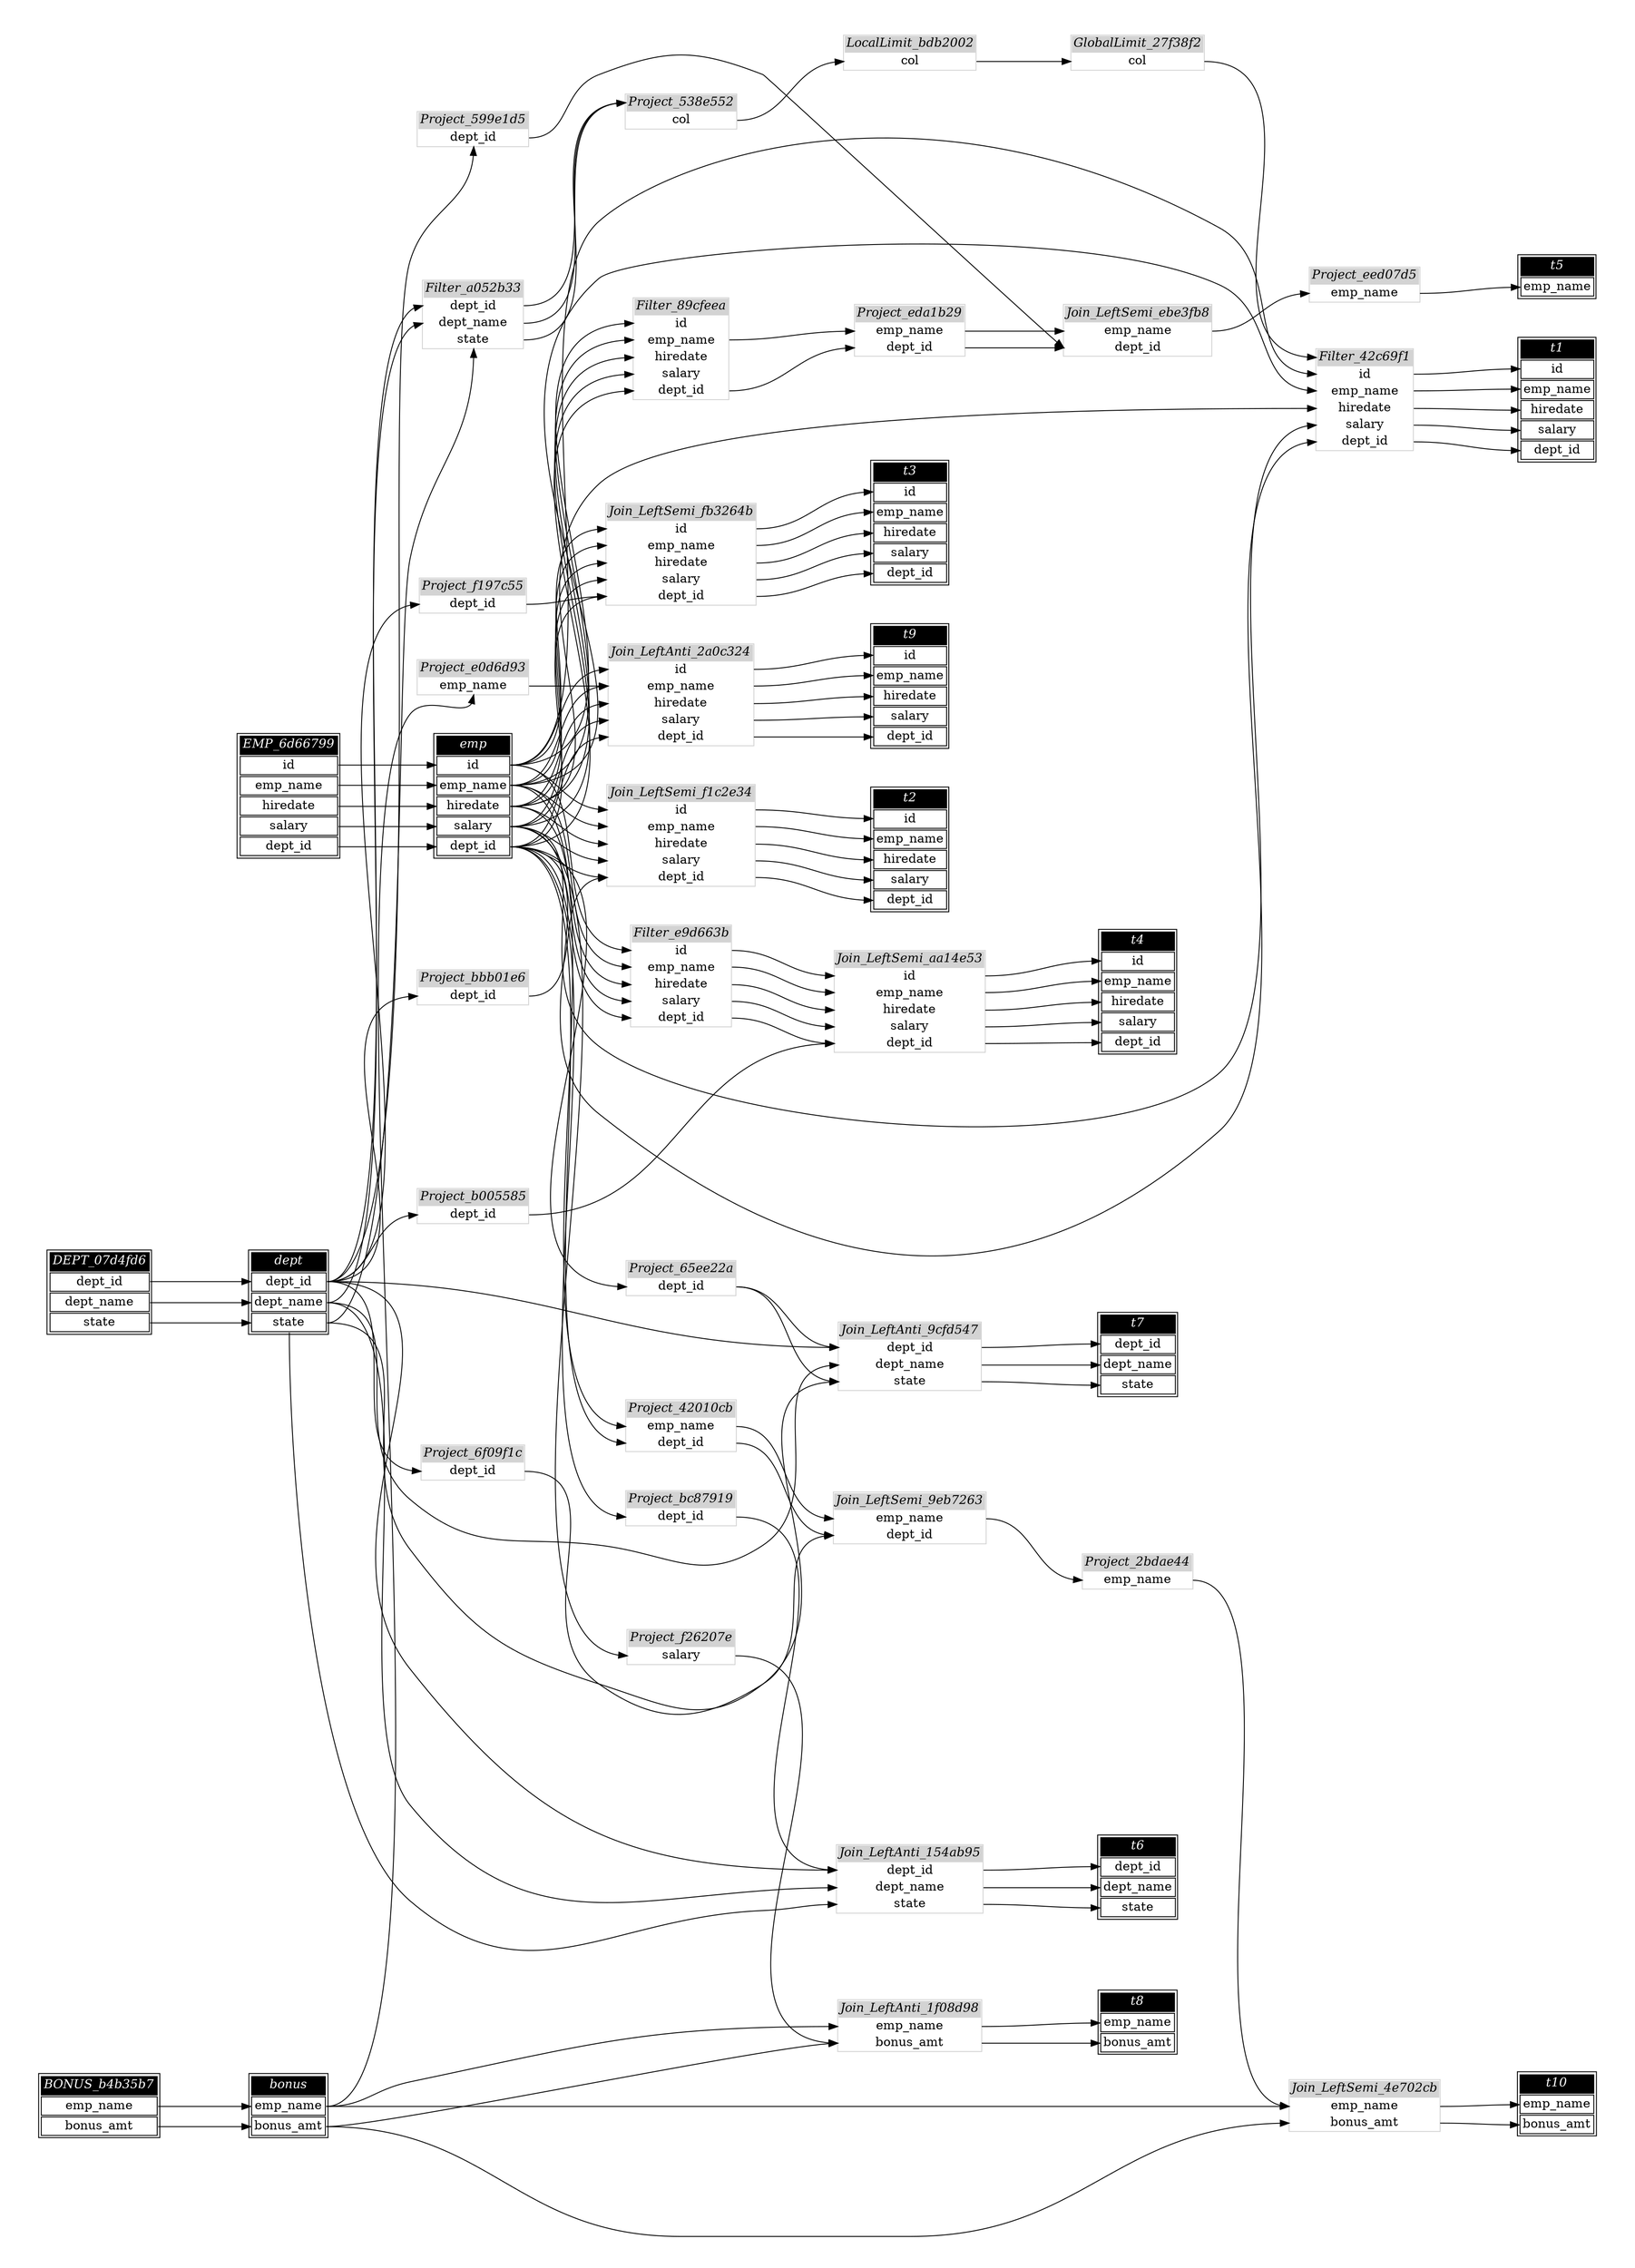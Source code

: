 // Automatically generated by SQLFlowTestSuite


digraph {
  graph [pad="0.5" nodesep="0.5" ranksep="1" fontname="Helvetica" rankdir=LR];
  node [shape=plaintext]

  
"BONUS_b4b35b7" [color="black" label=<
<table>
  <tr><td bgcolor="black" port="nodeName"><i><font color="white">BONUS_b4b35b7</font></i></td></tr>
  <tr><td port="0">emp_name</td></tr>
<tr><td port="1">bonus_amt</td></tr>
</table>>];
     

"DEPT_07d4fd6" [color="black" label=<
<table>
  <tr><td bgcolor="black" port="nodeName"><i><font color="white">DEPT_07d4fd6</font></i></td></tr>
  <tr><td port="0">dept_id</td></tr>
<tr><td port="1">dept_name</td></tr>
<tr><td port="2">state</td></tr>
</table>>];
     

"EMP_6d66799" [color="black" label=<
<table>
  <tr><td bgcolor="black" port="nodeName"><i><font color="white">EMP_6d66799</font></i></td></tr>
  <tr><td port="0">id</td></tr>
<tr><td port="1">emp_name</td></tr>
<tr><td port="2">hiredate</td></tr>
<tr><td port="3">salary</td></tr>
<tr><td port="4">dept_id</td></tr>
</table>>];
     

"Filter_42c69f1" [label=<
<table color="lightgray" border="1" cellborder="0" cellspacing="0">
  <tr><td bgcolor="lightgray" port="nodeName"><i>Filter_42c69f1</i></td></tr>
  <tr><td port="0">id</td></tr>
<tr><td port="1">emp_name</td></tr>
<tr><td port="2">hiredate</td></tr>
<tr><td port="3">salary</td></tr>
<tr><td port="4">dept_id</td></tr>
</table>>];
     

"Filter_89cfeea" [label=<
<table color="lightgray" border="1" cellborder="0" cellspacing="0">
  <tr><td bgcolor="lightgray" port="nodeName"><i>Filter_89cfeea</i></td></tr>
  <tr><td port="0">id</td></tr>
<tr><td port="1">emp_name</td></tr>
<tr><td port="2">hiredate</td></tr>
<tr><td port="3">salary</td></tr>
<tr><td port="4">dept_id</td></tr>
</table>>];
     

"Filter_a052b33" [label=<
<table color="lightgray" border="1" cellborder="0" cellspacing="0">
  <tr><td bgcolor="lightgray" port="nodeName"><i>Filter_a052b33</i></td></tr>
  <tr><td port="0">dept_id</td></tr>
<tr><td port="1">dept_name</td></tr>
<tr><td port="2">state</td></tr>
</table>>];
     

"Filter_e9d663b" [label=<
<table color="lightgray" border="1" cellborder="0" cellspacing="0">
  <tr><td bgcolor="lightgray" port="nodeName"><i>Filter_e9d663b</i></td></tr>
  <tr><td port="0">id</td></tr>
<tr><td port="1">emp_name</td></tr>
<tr><td port="2">hiredate</td></tr>
<tr><td port="3">salary</td></tr>
<tr><td port="4">dept_id</td></tr>
</table>>];
     

"GlobalLimit_27f38f2" [label=<
<table color="lightgray" border="1" cellborder="0" cellspacing="0">
  <tr><td bgcolor="lightgray" port="nodeName"><i>GlobalLimit_27f38f2</i></td></tr>
  <tr><td port="0">col</td></tr>
</table>>];
     

"Join_LeftAnti_154ab95" [label=<
<table color="lightgray" border="1" cellborder="0" cellspacing="0">
  <tr><td bgcolor="lightgray" port="nodeName"><i>Join_LeftAnti_154ab95</i></td></tr>
  <tr><td port="0">dept_id</td></tr>
<tr><td port="1">dept_name</td></tr>
<tr><td port="2">state</td></tr>
</table>>];
     

"Join_LeftAnti_1f08d98" [label=<
<table color="lightgray" border="1" cellborder="0" cellspacing="0">
  <tr><td bgcolor="lightgray" port="nodeName"><i>Join_LeftAnti_1f08d98</i></td></tr>
  <tr><td port="0">emp_name</td></tr>
<tr><td port="1">bonus_amt</td></tr>
</table>>];
     

"Join_LeftAnti_2a0c324" [label=<
<table color="lightgray" border="1" cellborder="0" cellspacing="0">
  <tr><td bgcolor="lightgray" port="nodeName"><i>Join_LeftAnti_2a0c324</i></td></tr>
  <tr><td port="0">id</td></tr>
<tr><td port="1">emp_name</td></tr>
<tr><td port="2">hiredate</td></tr>
<tr><td port="3">salary</td></tr>
<tr><td port="4">dept_id</td></tr>
</table>>];
     

"Join_LeftAnti_9cfd547" [label=<
<table color="lightgray" border="1" cellborder="0" cellspacing="0">
  <tr><td bgcolor="lightgray" port="nodeName"><i>Join_LeftAnti_9cfd547</i></td></tr>
  <tr><td port="0">dept_id</td></tr>
<tr><td port="1">dept_name</td></tr>
<tr><td port="2">state</td></tr>
</table>>];
     

"Join_LeftSemi_4e702cb" [label=<
<table color="lightgray" border="1" cellborder="0" cellspacing="0">
  <tr><td bgcolor="lightgray" port="nodeName"><i>Join_LeftSemi_4e702cb</i></td></tr>
  <tr><td port="0">emp_name</td></tr>
<tr><td port="1">bonus_amt</td></tr>
</table>>];
     

"Join_LeftSemi_9eb7263" [label=<
<table color="lightgray" border="1" cellborder="0" cellspacing="0">
  <tr><td bgcolor="lightgray" port="nodeName"><i>Join_LeftSemi_9eb7263</i></td></tr>
  <tr><td port="0">emp_name</td></tr>
<tr><td port="1">dept_id</td></tr>
</table>>];
     

"Join_LeftSemi_aa14e53" [label=<
<table color="lightgray" border="1" cellborder="0" cellspacing="0">
  <tr><td bgcolor="lightgray" port="nodeName"><i>Join_LeftSemi_aa14e53</i></td></tr>
  <tr><td port="0">id</td></tr>
<tr><td port="1">emp_name</td></tr>
<tr><td port="2">hiredate</td></tr>
<tr><td port="3">salary</td></tr>
<tr><td port="4">dept_id</td></tr>
</table>>];
     

"Join_LeftSemi_ebe3fb8" [label=<
<table color="lightgray" border="1" cellborder="0" cellspacing="0">
  <tr><td bgcolor="lightgray" port="nodeName"><i>Join_LeftSemi_ebe3fb8</i></td></tr>
  <tr><td port="0">emp_name</td></tr>
<tr><td port="1">dept_id</td></tr>
</table>>];
     

"Join_LeftSemi_f1c2e34" [label=<
<table color="lightgray" border="1" cellborder="0" cellspacing="0">
  <tr><td bgcolor="lightgray" port="nodeName"><i>Join_LeftSemi_f1c2e34</i></td></tr>
  <tr><td port="0">id</td></tr>
<tr><td port="1">emp_name</td></tr>
<tr><td port="2">hiredate</td></tr>
<tr><td port="3">salary</td></tr>
<tr><td port="4">dept_id</td></tr>
</table>>];
     

"Join_LeftSemi_fb3264b" [label=<
<table color="lightgray" border="1" cellborder="0" cellspacing="0">
  <tr><td bgcolor="lightgray" port="nodeName"><i>Join_LeftSemi_fb3264b</i></td></tr>
  <tr><td port="0">id</td></tr>
<tr><td port="1">emp_name</td></tr>
<tr><td port="2">hiredate</td></tr>
<tr><td port="3">salary</td></tr>
<tr><td port="4">dept_id</td></tr>
</table>>];
     

"LocalLimit_bdb2002" [label=<
<table color="lightgray" border="1" cellborder="0" cellspacing="0">
  <tr><td bgcolor="lightgray" port="nodeName"><i>LocalLimit_bdb2002</i></td></tr>
  <tr><td port="0">col</td></tr>
</table>>];
     

"Project_2bdae44" [label=<
<table color="lightgray" border="1" cellborder="0" cellspacing="0">
  <tr><td bgcolor="lightgray" port="nodeName"><i>Project_2bdae44</i></td></tr>
  <tr><td port="0">emp_name</td></tr>
</table>>];
     

"Project_42010cb" [label=<
<table color="lightgray" border="1" cellborder="0" cellspacing="0">
  <tr><td bgcolor="lightgray" port="nodeName"><i>Project_42010cb</i></td></tr>
  <tr><td port="0">emp_name</td></tr>
<tr><td port="1">dept_id</td></tr>
</table>>];
     

"Project_538e552" [label=<
<table color="lightgray" border="1" cellborder="0" cellspacing="0">
  <tr><td bgcolor="lightgray" port="nodeName"><i>Project_538e552</i></td></tr>
  <tr><td port="0">col</td></tr>
</table>>];
     

"Project_599e1d5" [label=<
<table color="lightgray" border="1" cellborder="0" cellspacing="0">
  <tr><td bgcolor="lightgray" port="nodeName"><i>Project_599e1d5</i></td></tr>
  <tr><td port="0">dept_id</td></tr>
</table>>];
     

"Project_65ee22a" [label=<
<table color="lightgray" border="1" cellborder="0" cellspacing="0">
  <tr><td bgcolor="lightgray" port="nodeName"><i>Project_65ee22a</i></td></tr>
  <tr><td port="0">dept_id</td></tr>
</table>>];
     

"Project_6f09f1c" [label=<
<table color="lightgray" border="1" cellborder="0" cellspacing="0">
  <tr><td bgcolor="lightgray" port="nodeName"><i>Project_6f09f1c</i></td></tr>
  <tr><td port="0">dept_id</td></tr>
</table>>];
     

"Project_b005585" [label=<
<table color="lightgray" border="1" cellborder="0" cellspacing="0">
  <tr><td bgcolor="lightgray" port="nodeName"><i>Project_b005585</i></td></tr>
  <tr><td port="0">dept_id</td></tr>
</table>>];
     

"Project_bbb01e6" [label=<
<table color="lightgray" border="1" cellborder="0" cellspacing="0">
  <tr><td bgcolor="lightgray" port="nodeName"><i>Project_bbb01e6</i></td></tr>
  <tr><td port="0">dept_id</td></tr>
</table>>];
     

"Project_bc87919" [label=<
<table color="lightgray" border="1" cellborder="0" cellspacing="0">
  <tr><td bgcolor="lightgray" port="nodeName"><i>Project_bc87919</i></td></tr>
  <tr><td port="0">dept_id</td></tr>
</table>>];
     

"Project_e0d6d93" [label=<
<table color="lightgray" border="1" cellborder="0" cellspacing="0">
  <tr><td bgcolor="lightgray" port="nodeName"><i>Project_e0d6d93</i></td></tr>
  <tr><td port="0">emp_name</td></tr>
</table>>];
     

"Project_eda1b29" [label=<
<table color="lightgray" border="1" cellborder="0" cellspacing="0">
  <tr><td bgcolor="lightgray" port="nodeName"><i>Project_eda1b29</i></td></tr>
  <tr><td port="0">emp_name</td></tr>
<tr><td port="1">dept_id</td></tr>
</table>>];
     

"Project_eed07d5" [label=<
<table color="lightgray" border="1" cellborder="0" cellspacing="0">
  <tr><td bgcolor="lightgray" port="nodeName"><i>Project_eed07d5</i></td></tr>
  <tr><td port="0">emp_name</td></tr>
</table>>];
     

"Project_f197c55" [label=<
<table color="lightgray" border="1" cellborder="0" cellspacing="0">
  <tr><td bgcolor="lightgray" port="nodeName"><i>Project_f197c55</i></td></tr>
  <tr><td port="0">dept_id</td></tr>
</table>>];
     

"Project_f26207e" [label=<
<table color="lightgray" border="1" cellborder="0" cellspacing="0">
  <tr><td bgcolor="lightgray" port="nodeName"><i>Project_f26207e</i></td></tr>
  <tr><td port="0">salary</td></tr>
</table>>];
     

"bonus" [color="black" label=<
<table>
  <tr><td bgcolor="black" port="nodeName"><i><font color="white">bonus</font></i></td></tr>
  <tr><td port="0">emp_name</td></tr>
<tr><td port="1">bonus_amt</td></tr>
</table>>];
     

"dept" [color="black" label=<
<table>
  <tr><td bgcolor="black" port="nodeName"><i><font color="white">dept</font></i></td></tr>
  <tr><td port="0">dept_id</td></tr>
<tr><td port="1">dept_name</td></tr>
<tr><td port="2">state</td></tr>
</table>>];
     

"emp" [color="black" label=<
<table>
  <tr><td bgcolor="black" port="nodeName"><i><font color="white">emp</font></i></td></tr>
  <tr><td port="0">id</td></tr>
<tr><td port="1">emp_name</td></tr>
<tr><td port="2">hiredate</td></tr>
<tr><td port="3">salary</td></tr>
<tr><td port="4">dept_id</td></tr>
</table>>];
     

"t1" [color="black" label=<
<table>
  <tr><td bgcolor="black" port="nodeName"><i><font color="white">t1</font></i></td></tr>
  <tr><td port="0">id</td></tr>
<tr><td port="1">emp_name</td></tr>
<tr><td port="2">hiredate</td></tr>
<tr><td port="3">salary</td></tr>
<tr><td port="4">dept_id</td></tr>
</table>>];
     

"t10" [color="black" label=<
<table>
  <tr><td bgcolor="black" port="nodeName"><i><font color="white">t10</font></i></td></tr>
  <tr><td port="0">emp_name</td></tr>
<tr><td port="1">bonus_amt</td></tr>
</table>>];
     

"t2" [color="black" label=<
<table>
  <tr><td bgcolor="black" port="nodeName"><i><font color="white">t2</font></i></td></tr>
  <tr><td port="0">id</td></tr>
<tr><td port="1">emp_name</td></tr>
<tr><td port="2">hiredate</td></tr>
<tr><td port="3">salary</td></tr>
<tr><td port="4">dept_id</td></tr>
</table>>];
     

"t3" [color="black" label=<
<table>
  <tr><td bgcolor="black" port="nodeName"><i><font color="white">t3</font></i></td></tr>
  <tr><td port="0">id</td></tr>
<tr><td port="1">emp_name</td></tr>
<tr><td port="2">hiredate</td></tr>
<tr><td port="3">salary</td></tr>
<tr><td port="4">dept_id</td></tr>
</table>>];
     

"t4" [color="black" label=<
<table>
  <tr><td bgcolor="black" port="nodeName"><i><font color="white">t4</font></i></td></tr>
  <tr><td port="0">id</td></tr>
<tr><td port="1">emp_name</td></tr>
<tr><td port="2">hiredate</td></tr>
<tr><td port="3">salary</td></tr>
<tr><td port="4">dept_id</td></tr>
</table>>];
     

"t5" [color="black" label=<
<table>
  <tr><td bgcolor="black" port="nodeName"><i><font color="white">t5</font></i></td></tr>
  <tr><td port="0">emp_name</td></tr>
</table>>];
     

"t6" [color="black" label=<
<table>
  <tr><td bgcolor="black" port="nodeName"><i><font color="white">t6</font></i></td></tr>
  <tr><td port="0">dept_id</td></tr>
<tr><td port="1">dept_name</td></tr>
<tr><td port="2">state</td></tr>
</table>>];
     

"t7" [color="black" label=<
<table>
  <tr><td bgcolor="black" port="nodeName"><i><font color="white">t7</font></i></td></tr>
  <tr><td port="0">dept_id</td></tr>
<tr><td port="1">dept_name</td></tr>
<tr><td port="2">state</td></tr>
</table>>];
     

"t8" [color="black" label=<
<table>
  <tr><td bgcolor="black" port="nodeName"><i><font color="white">t8</font></i></td></tr>
  <tr><td port="0">emp_name</td></tr>
<tr><td port="1">bonus_amt</td></tr>
</table>>];
     

"t9" [color="black" label=<
<table>
  <tr><td bgcolor="black" port="nodeName"><i><font color="white">t9</font></i></td></tr>
  <tr><td port="0">id</td></tr>
<tr><td port="1">emp_name</td></tr>
<tr><td port="2">hiredate</td></tr>
<tr><td port="3">salary</td></tr>
<tr><td port="4">dept_id</td></tr>
</table>>];
     
  "BONUS_b4b35b7":0 -> "bonus":0;
"BONUS_b4b35b7":1 -> "bonus":1;
"DEPT_07d4fd6":0 -> "dept":0;
"DEPT_07d4fd6":1 -> "dept":1;
"DEPT_07d4fd6":2 -> "dept":2;
"EMP_6d66799":0 -> "emp":0;
"EMP_6d66799":1 -> "emp":1;
"EMP_6d66799":2 -> "emp":2;
"EMP_6d66799":3 -> "emp":3;
"EMP_6d66799":4 -> "emp":4;
"Filter_42c69f1":0 -> "t1":0;
"Filter_42c69f1":1 -> "t1":1;
"Filter_42c69f1":2 -> "t1":2;
"Filter_42c69f1":3 -> "t1":3;
"Filter_42c69f1":4 -> "t1":4;
"Filter_89cfeea":1 -> "Project_eda1b29":0;
"Filter_89cfeea":4 -> "Project_eda1b29":1;
"Filter_a052b33":0 -> "Project_538e552":nodeName;
"Filter_a052b33":1 -> "Project_538e552":nodeName;
"Filter_a052b33":2 -> "Project_538e552":nodeName;
"Filter_e9d663b":0 -> "Join_LeftSemi_aa14e53":0;
"Filter_e9d663b":1 -> "Join_LeftSemi_aa14e53":1;
"Filter_e9d663b":2 -> "Join_LeftSemi_aa14e53":2;
"Filter_e9d663b":3 -> "Join_LeftSemi_aa14e53":3;
"Filter_e9d663b":4 -> "Join_LeftSemi_aa14e53":4;
"GlobalLimit_27f38f2":0 -> "Filter_42c69f1":nodeName;
"Join_LeftAnti_154ab95":0 -> "t6":0;
"Join_LeftAnti_154ab95":1 -> "t6":1;
"Join_LeftAnti_154ab95":2 -> "t6":2;
"Join_LeftAnti_1f08d98":0 -> "t8":0;
"Join_LeftAnti_1f08d98":1 -> "t8":1;
"Join_LeftAnti_2a0c324":0 -> "t9":0;
"Join_LeftAnti_2a0c324":1 -> "t9":1;
"Join_LeftAnti_2a0c324":2 -> "t9":2;
"Join_LeftAnti_2a0c324":3 -> "t9":3;
"Join_LeftAnti_2a0c324":4 -> "t9":4;
"Join_LeftAnti_9cfd547":0 -> "t7":0;
"Join_LeftAnti_9cfd547":1 -> "t7":1;
"Join_LeftAnti_9cfd547":2 -> "t7":2;
"Join_LeftSemi_4e702cb":0 -> "t10":0;
"Join_LeftSemi_4e702cb":1 -> "t10":1;
"Join_LeftSemi_9eb7263":0 -> "Project_2bdae44":0;
"Join_LeftSemi_aa14e53":0 -> "t4":0;
"Join_LeftSemi_aa14e53":1 -> "t4":1;
"Join_LeftSemi_aa14e53":2 -> "t4":2;
"Join_LeftSemi_aa14e53":3 -> "t4":3;
"Join_LeftSemi_aa14e53":4 -> "t4":4;
"Join_LeftSemi_ebe3fb8":0 -> "Project_eed07d5":0;
"Join_LeftSemi_f1c2e34":0 -> "t2":0;
"Join_LeftSemi_f1c2e34":1 -> "t2":1;
"Join_LeftSemi_f1c2e34":2 -> "t2":2;
"Join_LeftSemi_f1c2e34":3 -> "t2":3;
"Join_LeftSemi_f1c2e34":4 -> "t2":4;
"Join_LeftSemi_fb3264b":0 -> "t3":0;
"Join_LeftSemi_fb3264b":1 -> "t3":1;
"Join_LeftSemi_fb3264b":2 -> "t3":2;
"Join_LeftSemi_fb3264b":3 -> "t3":3;
"Join_LeftSemi_fb3264b":4 -> "t3":4;
"LocalLimit_bdb2002":0 -> "GlobalLimit_27f38f2":0;
"Project_2bdae44":0 -> "Join_LeftSemi_4e702cb":0;
"Project_42010cb":0 -> "Join_LeftSemi_9eb7263":0;
"Project_42010cb":1 -> "Join_LeftSemi_9eb7263":1;
"Project_538e552":0 -> "LocalLimit_bdb2002":0;
"Project_599e1d5":0 -> "Join_LeftSemi_ebe3fb8":1;
"Project_65ee22a":0 -> "Join_LeftAnti_9cfd547":0;
"Project_65ee22a":0 -> "Join_LeftAnti_9cfd547":2;
"Project_6f09f1c":0 -> "Join_LeftSemi_9eb7263":1;
"Project_b005585":0 -> "Join_LeftSemi_aa14e53":4;
"Project_bbb01e6":0 -> "Join_LeftSemi_f1c2e34":4;
"Project_bc87919":0 -> "Join_LeftAnti_154ab95":0;
"Project_e0d6d93":0 -> "Join_LeftAnti_2a0c324":1;
"Project_eda1b29":0 -> "Join_LeftSemi_ebe3fb8":0;
"Project_eda1b29":1 -> "Join_LeftSemi_ebe3fb8":1;
"Project_eed07d5":0 -> "t5":0;
"Project_f197c55":0 -> "Join_LeftSemi_fb3264b":4;
"Project_f26207e":0 -> "Join_LeftAnti_1f08d98":1;
"bonus":0 -> "Join_LeftAnti_1f08d98":0;
"bonus":0 -> "Join_LeftSemi_4e702cb":0;
"bonus":0 -> "Project_e0d6d93":0;
"bonus":1 -> "Join_LeftAnti_1f08d98":1;
"bonus":1 -> "Join_LeftSemi_4e702cb":1;
"dept":0 -> "Filter_a052b33":0;
"dept":0 -> "Join_LeftAnti_154ab95":0;
"dept":0 -> "Join_LeftAnti_9cfd547":0;
"dept":0 -> "Project_599e1d5":0;
"dept":0 -> "Project_6f09f1c":0;
"dept":0 -> "Project_b005585":0;
"dept":0 -> "Project_bbb01e6":0;
"dept":0 -> "Project_f197c55":0;
"dept":1 -> "Filter_a052b33":1;
"dept":1 -> "Join_LeftAnti_154ab95":1;
"dept":1 -> "Join_LeftAnti_9cfd547":1;
"dept":2 -> "Filter_a052b33":2;
"dept":2 -> "Join_LeftAnti_154ab95":2;
"dept":2 -> "Join_LeftAnti_9cfd547":2;
"emp":0 -> "Filter_42c69f1":0;
"emp":0 -> "Filter_89cfeea":0;
"emp":0 -> "Filter_e9d663b":0;
"emp":0 -> "Join_LeftAnti_2a0c324":0;
"emp":0 -> "Join_LeftSemi_f1c2e34":0;
"emp":0 -> "Join_LeftSemi_fb3264b":0;
"emp":1 -> "Filter_42c69f1":1;
"emp":1 -> "Filter_89cfeea":1;
"emp":1 -> "Filter_e9d663b":1;
"emp":1 -> "Join_LeftAnti_2a0c324":1;
"emp":1 -> "Join_LeftSemi_f1c2e34":1;
"emp":1 -> "Join_LeftSemi_fb3264b":1;
"emp":1 -> "Project_42010cb":0;
"emp":2 -> "Filter_42c69f1":2;
"emp":2 -> "Filter_89cfeea":2;
"emp":2 -> "Filter_e9d663b":2;
"emp":2 -> "Join_LeftAnti_2a0c324":2;
"emp":2 -> "Join_LeftSemi_f1c2e34":2;
"emp":2 -> "Join_LeftSemi_fb3264b":2;
"emp":3 -> "Filter_42c69f1":3;
"emp":3 -> "Filter_89cfeea":3;
"emp":3 -> "Filter_e9d663b":3;
"emp":3 -> "Join_LeftAnti_2a0c324":3;
"emp":3 -> "Join_LeftSemi_f1c2e34":3;
"emp":3 -> "Join_LeftSemi_fb3264b":3;
"emp":3 -> "Project_f26207e":0;
"emp":4 -> "Filter_42c69f1":4;
"emp":4 -> "Filter_89cfeea":4;
"emp":4 -> "Filter_e9d663b":4;
"emp":4 -> "Join_LeftAnti_2a0c324":4;
"emp":4 -> "Join_LeftSemi_f1c2e34":4;
"emp":4 -> "Join_LeftSemi_fb3264b":4;
"emp":4 -> "Project_42010cb":1;
"emp":4 -> "Project_65ee22a":0;
"emp":4 -> "Project_bc87919":0;
}
       